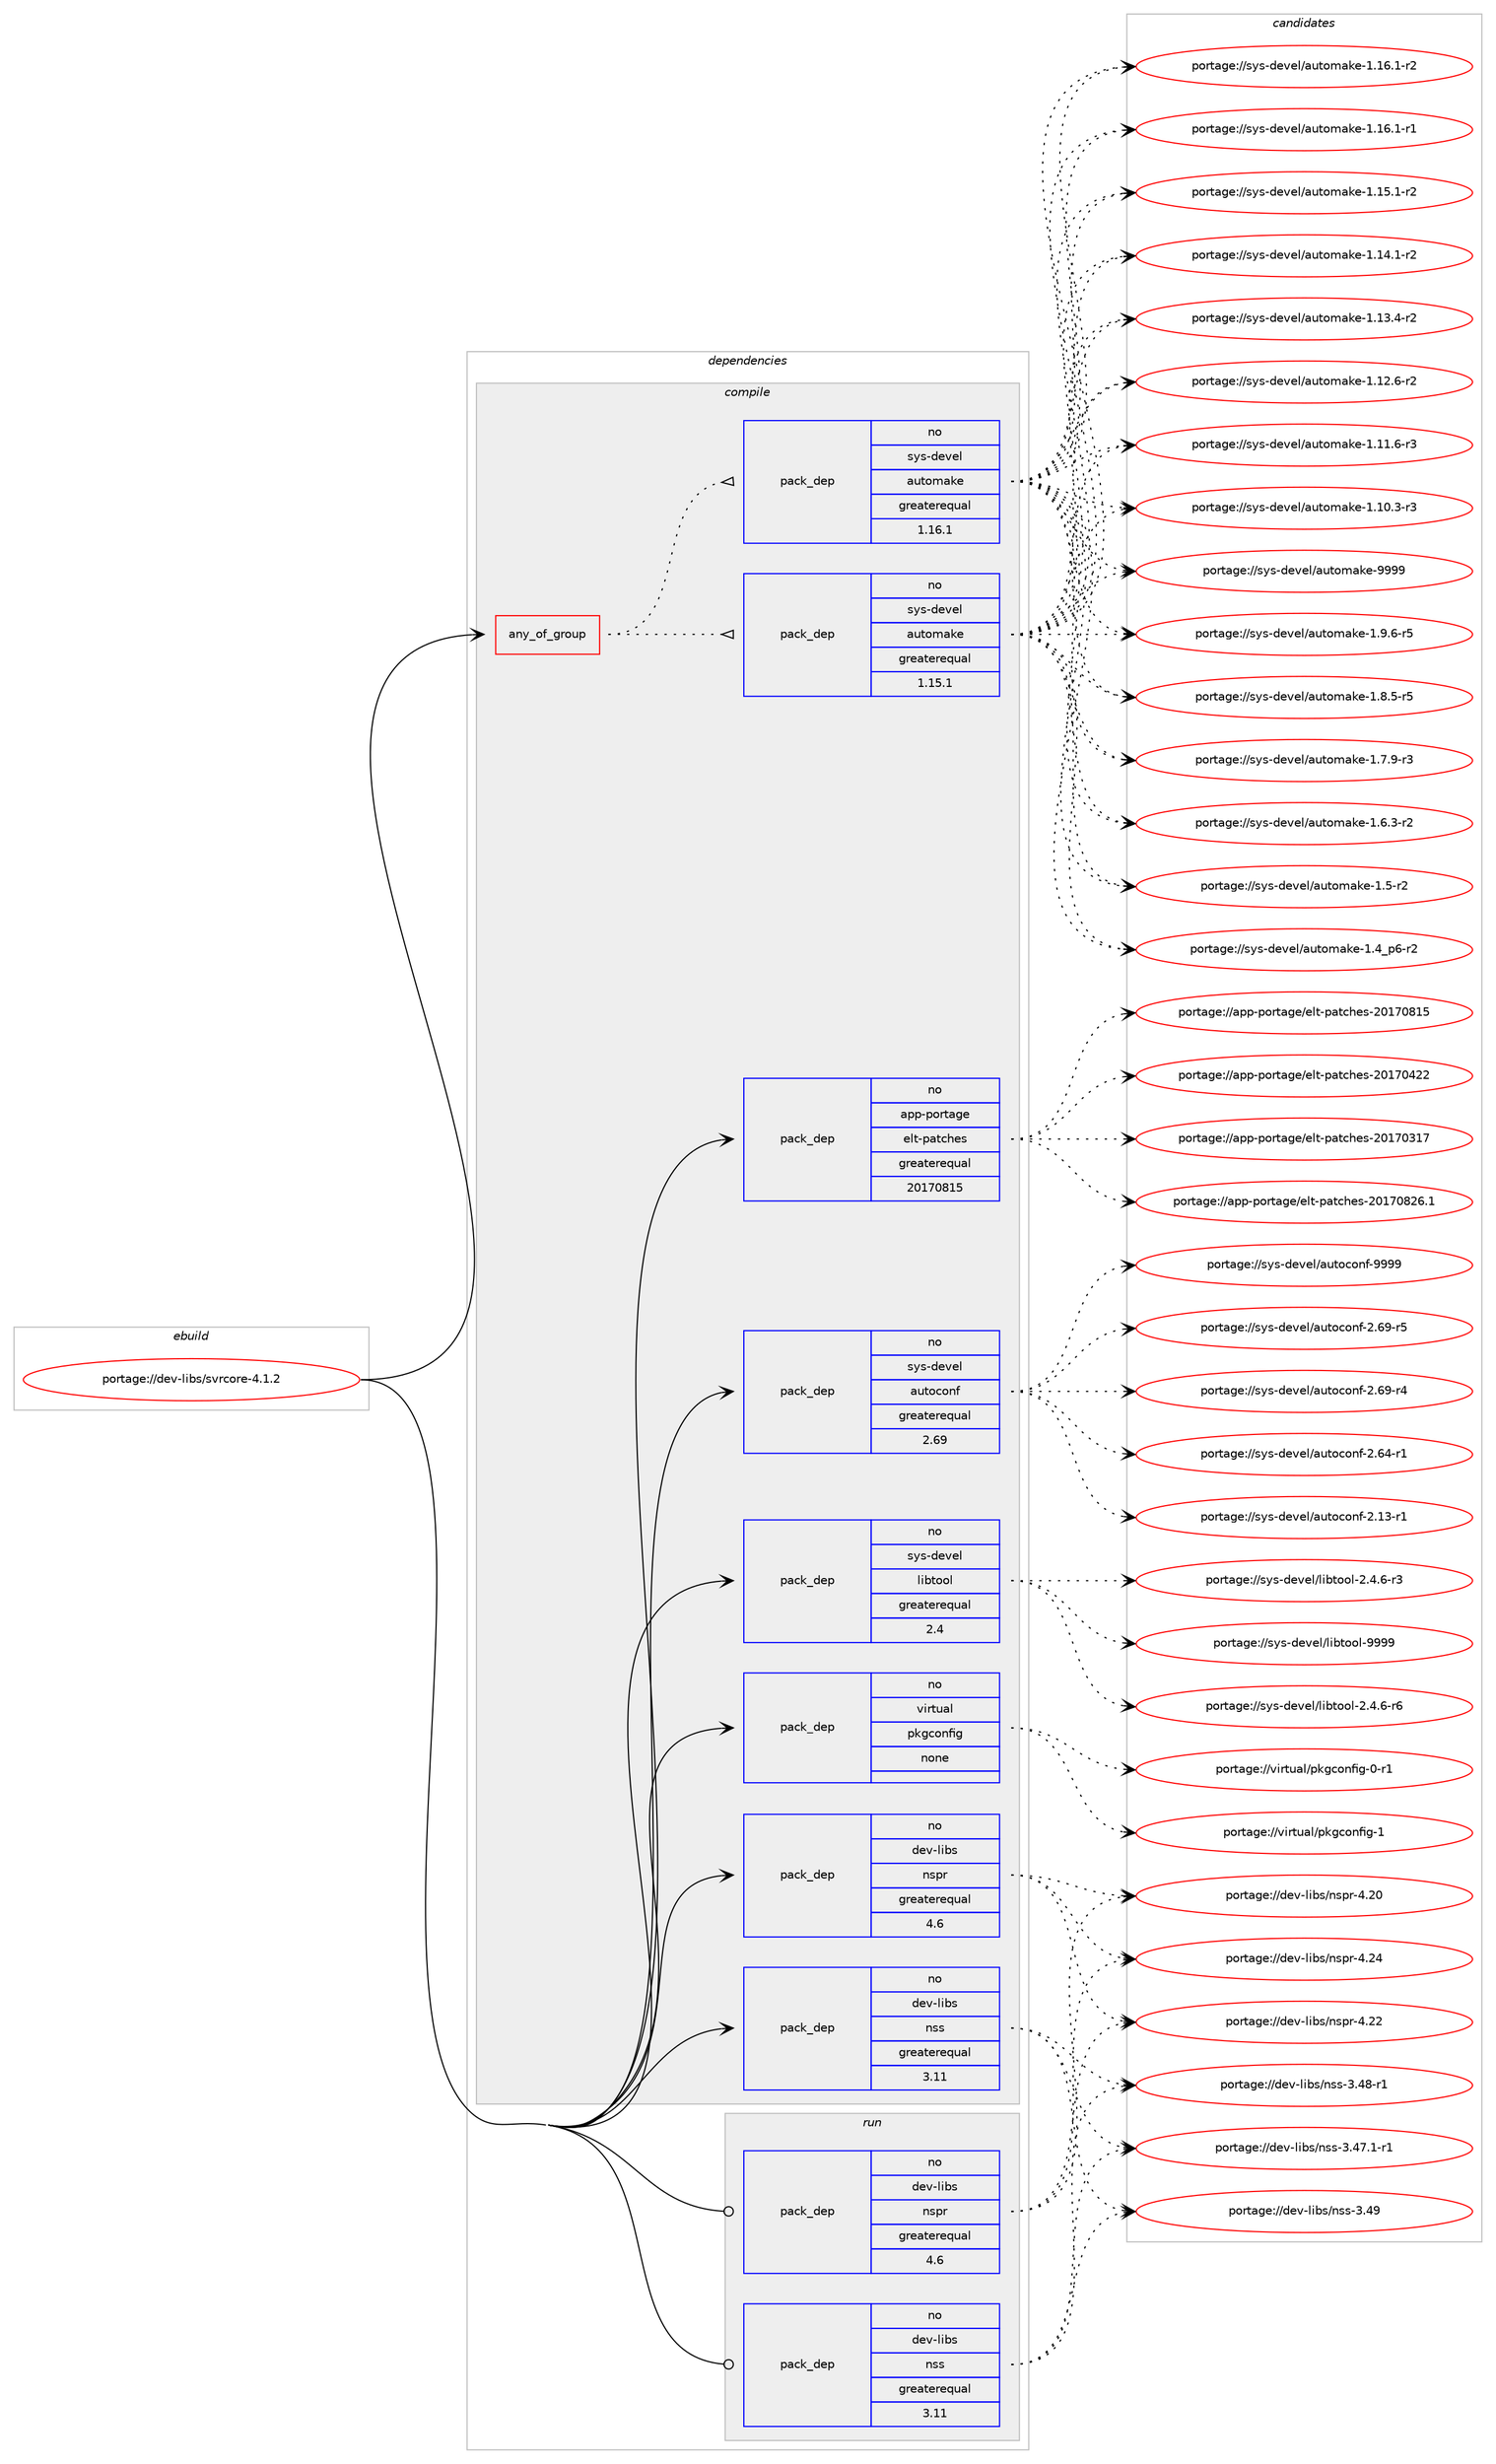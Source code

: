 digraph prolog {

# *************
# Graph options
# *************

newrank=true;
concentrate=true;
compound=true;
graph [rankdir=LR,fontname=Helvetica,fontsize=10,ranksep=1.5];#, ranksep=2.5, nodesep=0.2];
edge  [arrowhead=vee];
node  [fontname=Helvetica,fontsize=10];

# **********
# The ebuild
# **********

subgraph cluster_leftcol {
color=gray;
label=<<i>ebuild</i>>;
id [label="portage://dev-libs/svrcore-4.1.2", color=red, width=4, href="../dev-libs/svrcore-4.1.2.svg"];
}

# ****************
# The dependencies
# ****************

subgraph cluster_midcol {
color=gray;
label=<<i>dependencies</i>>;
subgraph cluster_compile {
fillcolor="#eeeeee";
style=filled;
label=<<i>compile</i>>;
subgraph any4936 {
dependency507627 [label=<<TABLE BORDER="0" CELLBORDER="1" CELLSPACING="0" CELLPADDING="4"><TR><TD CELLPADDING="10">any_of_group</TD></TR></TABLE>>, shape=none, color=red];subgraph pack378563 {
dependency507628 [label=<<TABLE BORDER="0" CELLBORDER="1" CELLSPACING="0" CELLPADDING="4" WIDTH="220"><TR><TD ROWSPAN="6" CELLPADDING="30">pack_dep</TD></TR><TR><TD WIDTH="110">no</TD></TR><TR><TD>sys-devel</TD></TR><TR><TD>automake</TD></TR><TR><TD>greaterequal</TD></TR><TR><TD>1.16.1</TD></TR></TABLE>>, shape=none, color=blue];
}
dependency507627:e -> dependency507628:w [weight=20,style="dotted",arrowhead="oinv"];
subgraph pack378564 {
dependency507629 [label=<<TABLE BORDER="0" CELLBORDER="1" CELLSPACING="0" CELLPADDING="4" WIDTH="220"><TR><TD ROWSPAN="6" CELLPADDING="30">pack_dep</TD></TR><TR><TD WIDTH="110">no</TD></TR><TR><TD>sys-devel</TD></TR><TR><TD>automake</TD></TR><TR><TD>greaterequal</TD></TR><TR><TD>1.15.1</TD></TR></TABLE>>, shape=none, color=blue];
}
dependency507627:e -> dependency507629:w [weight=20,style="dotted",arrowhead="oinv"];
}
id:e -> dependency507627:w [weight=20,style="solid",arrowhead="vee"];
subgraph pack378565 {
dependency507630 [label=<<TABLE BORDER="0" CELLBORDER="1" CELLSPACING="0" CELLPADDING="4" WIDTH="220"><TR><TD ROWSPAN="6" CELLPADDING="30">pack_dep</TD></TR><TR><TD WIDTH="110">no</TD></TR><TR><TD>app-portage</TD></TR><TR><TD>elt-patches</TD></TR><TR><TD>greaterequal</TD></TR><TR><TD>20170815</TD></TR></TABLE>>, shape=none, color=blue];
}
id:e -> dependency507630:w [weight=20,style="solid",arrowhead="vee"];
subgraph pack378566 {
dependency507631 [label=<<TABLE BORDER="0" CELLBORDER="1" CELLSPACING="0" CELLPADDING="4" WIDTH="220"><TR><TD ROWSPAN="6" CELLPADDING="30">pack_dep</TD></TR><TR><TD WIDTH="110">no</TD></TR><TR><TD>dev-libs</TD></TR><TR><TD>nspr</TD></TR><TR><TD>greaterequal</TD></TR><TR><TD>4.6</TD></TR></TABLE>>, shape=none, color=blue];
}
id:e -> dependency507631:w [weight=20,style="solid",arrowhead="vee"];
subgraph pack378567 {
dependency507632 [label=<<TABLE BORDER="0" CELLBORDER="1" CELLSPACING="0" CELLPADDING="4" WIDTH="220"><TR><TD ROWSPAN="6" CELLPADDING="30">pack_dep</TD></TR><TR><TD WIDTH="110">no</TD></TR><TR><TD>dev-libs</TD></TR><TR><TD>nss</TD></TR><TR><TD>greaterequal</TD></TR><TR><TD>3.11</TD></TR></TABLE>>, shape=none, color=blue];
}
id:e -> dependency507632:w [weight=20,style="solid",arrowhead="vee"];
subgraph pack378568 {
dependency507633 [label=<<TABLE BORDER="0" CELLBORDER="1" CELLSPACING="0" CELLPADDING="4" WIDTH="220"><TR><TD ROWSPAN="6" CELLPADDING="30">pack_dep</TD></TR><TR><TD WIDTH="110">no</TD></TR><TR><TD>sys-devel</TD></TR><TR><TD>autoconf</TD></TR><TR><TD>greaterequal</TD></TR><TR><TD>2.69</TD></TR></TABLE>>, shape=none, color=blue];
}
id:e -> dependency507633:w [weight=20,style="solid",arrowhead="vee"];
subgraph pack378569 {
dependency507634 [label=<<TABLE BORDER="0" CELLBORDER="1" CELLSPACING="0" CELLPADDING="4" WIDTH="220"><TR><TD ROWSPAN="6" CELLPADDING="30">pack_dep</TD></TR><TR><TD WIDTH="110">no</TD></TR><TR><TD>sys-devel</TD></TR><TR><TD>libtool</TD></TR><TR><TD>greaterequal</TD></TR><TR><TD>2.4</TD></TR></TABLE>>, shape=none, color=blue];
}
id:e -> dependency507634:w [weight=20,style="solid",arrowhead="vee"];
subgraph pack378570 {
dependency507635 [label=<<TABLE BORDER="0" CELLBORDER="1" CELLSPACING="0" CELLPADDING="4" WIDTH="220"><TR><TD ROWSPAN="6" CELLPADDING="30">pack_dep</TD></TR><TR><TD WIDTH="110">no</TD></TR><TR><TD>virtual</TD></TR><TR><TD>pkgconfig</TD></TR><TR><TD>none</TD></TR><TR><TD></TD></TR></TABLE>>, shape=none, color=blue];
}
id:e -> dependency507635:w [weight=20,style="solid",arrowhead="vee"];
}
subgraph cluster_compileandrun {
fillcolor="#eeeeee";
style=filled;
label=<<i>compile and run</i>>;
}
subgraph cluster_run {
fillcolor="#eeeeee";
style=filled;
label=<<i>run</i>>;
subgraph pack378571 {
dependency507636 [label=<<TABLE BORDER="0" CELLBORDER="1" CELLSPACING="0" CELLPADDING="4" WIDTH="220"><TR><TD ROWSPAN="6" CELLPADDING="30">pack_dep</TD></TR><TR><TD WIDTH="110">no</TD></TR><TR><TD>dev-libs</TD></TR><TR><TD>nspr</TD></TR><TR><TD>greaterequal</TD></TR><TR><TD>4.6</TD></TR></TABLE>>, shape=none, color=blue];
}
id:e -> dependency507636:w [weight=20,style="solid",arrowhead="odot"];
subgraph pack378572 {
dependency507637 [label=<<TABLE BORDER="0" CELLBORDER="1" CELLSPACING="0" CELLPADDING="4" WIDTH="220"><TR><TD ROWSPAN="6" CELLPADDING="30">pack_dep</TD></TR><TR><TD WIDTH="110">no</TD></TR><TR><TD>dev-libs</TD></TR><TR><TD>nss</TD></TR><TR><TD>greaterequal</TD></TR><TR><TD>3.11</TD></TR></TABLE>>, shape=none, color=blue];
}
id:e -> dependency507637:w [weight=20,style="solid",arrowhead="odot"];
}
}

# **************
# The candidates
# **************

subgraph cluster_choices {
rank=same;
color=gray;
label=<<i>candidates</i>>;

subgraph choice378563 {
color=black;
nodesep=1;
choice115121115451001011181011084797117116111109971071014557575757 [label="portage://sys-devel/automake-9999", color=red, width=4,href="../sys-devel/automake-9999.svg"];
choice115121115451001011181011084797117116111109971071014549465746544511453 [label="portage://sys-devel/automake-1.9.6-r5", color=red, width=4,href="../sys-devel/automake-1.9.6-r5.svg"];
choice115121115451001011181011084797117116111109971071014549465646534511453 [label="portage://sys-devel/automake-1.8.5-r5", color=red, width=4,href="../sys-devel/automake-1.8.5-r5.svg"];
choice115121115451001011181011084797117116111109971071014549465546574511451 [label="portage://sys-devel/automake-1.7.9-r3", color=red, width=4,href="../sys-devel/automake-1.7.9-r3.svg"];
choice115121115451001011181011084797117116111109971071014549465446514511450 [label="portage://sys-devel/automake-1.6.3-r2", color=red, width=4,href="../sys-devel/automake-1.6.3-r2.svg"];
choice11512111545100101118101108479711711611110997107101454946534511450 [label="portage://sys-devel/automake-1.5-r2", color=red, width=4,href="../sys-devel/automake-1.5-r2.svg"];
choice115121115451001011181011084797117116111109971071014549465295112544511450 [label="portage://sys-devel/automake-1.4_p6-r2", color=red, width=4,href="../sys-devel/automake-1.4_p6-r2.svg"];
choice11512111545100101118101108479711711611110997107101454946495446494511450 [label="portage://sys-devel/automake-1.16.1-r2", color=red, width=4,href="../sys-devel/automake-1.16.1-r2.svg"];
choice11512111545100101118101108479711711611110997107101454946495446494511449 [label="portage://sys-devel/automake-1.16.1-r1", color=red, width=4,href="../sys-devel/automake-1.16.1-r1.svg"];
choice11512111545100101118101108479711711611110997107101454946495346494511450 [label="portage://sys-devel/automake-1.15.1-r2", color=red, width=4,href="../sys-devel/automake-1.15.1-r2.svg"];
choice11512111545100101118101108479711711611110997107101454946495246494511450 [label="portage://sys-devel/automake-1.14.1-r2", color=red, width=4,href="../sys-devel/automake-1.14.1-r2.svg"];
choice11512111545100101118101108479711711611110997107101454946495146524511450 [label="portage://sys-devel/automake-1.13.4-r2", color=red, width=4,href="../sys-devel/automake-1.13.4-r2.svg"];
choice11512111545100101118101108479711711611110997107101454946495046544511450 [label="portage://sys-devel/automake-1.12.6-r2", color=red, width=4,href="../sys-devel/automake-1.12.6-r2.svg"];
choice11512111545100101118101108479711711611110997107101454946494946544511451 [label="portage://sys-devel/automake-1.11.6-r3", color=red, width=4,href="../sys-devel/automake-1.11.6-r3.svg"];
choice11512111545100101118101108479711711611110997107101454946494846514511451 [label="portage://sys-devel/automake-1.10.3-r3", color=red, width=4,href="../sys-devel/automake-1.10.3-r3.svg"];
dependency507628:e -> choice115121115451001011181011084797117116111109971071014557575757:w [style=dotted,weight="100"];
dependency507628:e -> choice115121115451001011181011084797117116111109971071014549465746544511453:w [style=dotted,weight="100"];
dependency507628:e -> choice115121115451001011181011084797117116111109971071014549465646534511453:w [style=dotted,weight="100"];
dependency507628:e -> choice115121115451001011181011084797117116111109971071014549465546574511451:w [style=dotted,weight="100"];
dependency507628:e -> choice115121115451001011181011084797117116111109971071014549465446514511450:w [style=dotted,weight="100"];
dependency507628:e -> choice11512111545100101118101108479711711611110997107101454946534511450:w [style=dotted,weight="100"];
dependency507628:e -> choice115121115451001011181011084797117116111109971071014549465295112544511450:w [style=dotted,weight="100"];
dependency507628:e -> choice11512111545100101118101108479711711611110997107101454946495446494511450:w [style=dotted,weight="100"];
dependency507628:e -> choice11512111545100101118101108479711711611110997107101454946495446494511449:w [style=dotted,weight="100"];
dependency507628:e -> choice11512111545100101118101108479711711611110997107101454946495346494511450:w [style=dotted,weight="100"];
dependency507628:e -> choice11512111545100101118101108479711711611110997107101454946495246494511450:w [style=dotted,weight="100"];
dependency507628:e -> choice11512111545100101118101108479711711611110997107101454946495146524511450:w [style=dotted,weight="100"];
dependency507628:e -> choice11512111545100101118101108479711711611110997107101454946495046544511450:w [style=dotted,weight="100"];
dependency507628:e -> choice11512111545100101118101108479711711611110997107101454946494946544511451:w [style=dotted,weight="100"];
dependency507628:e -> choice11512111545100101118101108479711711611110997107101454946494846514511451:w [style=dotted,weight="100"];
}
subgraph choice378564 {
color=black;
nodesep=1;
choice115121115451001011181011084797117116111109971071014557575757 [label="portage://sys-devel/automake-9999", color=red, width=4,href="../sys-devel/automake-9999.svg"];
choice115121115451001011181011084797117116111109971071014549465746544511453 [label="portage://sys-devel/automake-1.9.6-r5", color=red, width=4,href="../sys-devel/automake-1.9.6-r5.svg"];
choice115121115451001011181011084797117116111109971071014549465646534511453 [label="portage://sys-devel/automake-1.8.5-r5", color=red, width=4,href="../sys-devel/automake-1.8.5-r5.svg"];
choice115121115451001011181011084797117116111109971071014549465546574511451 [label="portage://sys-devel/automake-1.7.9-r3", color=red, width=4,href="../sys-devel/automake-1.7.9-r3.svg"];
choice115121115451001011181011084797117116111109971071014549465446514511450 [label="portage://sys-devel/automake-1.6.3-r2", color=red, width=4,href="../sys-devel/automake-1.6.3-r2.svg"];
choice11512111545100101118101108479711711611110997107101454946534511450 [label="portage://sys-devel/automake-1.5-r2", color=red, width=4,href="../sys-devel/automake-1.5-r2.svg"];
choice115121115451001011181011084797117116111109971071014549465295112544511450 [label="portage://sys-devel/automake-1.4_p6-r2", color=red, width=4,href="../sys-devel/automake-1.4_p6-r2.svg"];
choice11512111545100101118101108479711711611110997107101454946495446494511450 [label="portage://sys-devel/automake-1.16.1-r2", color=red, width=4,href="../sys-devel/automake-1.16.1-r2.svg"];
choice11512111545100101118101108479711711611110997107101454946495446494511449 [label="portage://sys-devel/automake-1.16.1-r1", color=red, width=4,href="../sys-devel/automake-1.16.1-r1.svg"];
choice11512111545100101118101108479711711611110997107101454946495346494511450 [label="portage://sys-devel/automake-1.15.1-r2", color=red, width=4,href="../sys-devel/automake-1.15.1-r2.svg"];
choice11512111545100101118101108479711711611110997107101454946495246494511450 [label="portage://sys-devel/automake-1.14.1-r2", color=red, width=4,href="../sys-devel/automake-1.14.1-r2.svg"];
choice11512111545100101118101108479711711611110997107101454946495146524511450 [label="portage://sys-devel/automake-1.13.4-r2", color=red, width=4,href="../sys-devel/automake-1.13.4-r2.svg"];
choice11512111545100101118101108479711711611110997107101454946495046544511450 [label="portage://sys-devel/automake-1.12.6-r2", color=red, width=4,href="../sys-devel/automake-1.12.6-r2.svg"];
choice11512111545100101118101108479711711611110997107101454946494946544511451 [label="portage://sys-devel/automake-1.11.6-r3", color=red, width=4,href="../sys-devel/automake-1.11.6-r3.svg"];
choice11512111545100101118101108479711711611110997107101454946494846514511451 [label="portage://sys-devel/automake-1.10.3-r3", color=red, width=4,href="../sys-devel/automake-1.10.3-r3.svg"];
dependency507629:e -> choice115121115451001011181011084797117116111109971071014557575757:w [style=dotted,weight="100"];
dependency507629:e -> choice115121115451001011181011084797117116111109971071014549465746544511453:w [style=dotted,weight="100"];
dependency507629:e -> choice115121115451001011181011084797117116111109971071014549465646534511453:w [style=dotted,weight="100"];
dependency507629:e -> choice115121115451001011181011084797117116111109971071014549465546574511451:w [style=dotted,weight="100"];
dependency507629:e -> choice115121115451001011181011084797117116111109971071014549465446514511450:w [style=dotted,weight="100"];
dependency507629:e -> choice11512111545100101118101108479711711611110997107101454946534511450:w [style=dotted,weight="100"];
dependency507629:e -> choice115121115451001011181011084797117116111109971071014549465295112544511450:w [style=dotted,weight="100"];
dependency507629:e -> choice11512111545100101118101108479711711611110997107101454946495446494511450:w [style=dotted,weight="100"];
dependency507629:e -> choice11512111545100101118101108479711711611110997107101454946495446494511449:w [style=dotted,weight="100"];
dependency507629:e -> choice11512111545100101118101108479711711611110997107101454946495346494511450:w [style=dotted,weight="100"];
dependency507629:e -> choice11512111545100101118101108479711711611110997107101454946495246494511450:w [style=dotted,weight="100"];
dependency507629:e -> choice11512111545100101118101108479711711611110997107101454946495146524511450:w [style=dotted,weight="100"];
dependency507629:e -> choice11512111545100101118101108479711711611110997107101454946495046544511450:w [style=dotted,weight="100"];
dependency507629:e -> choice11512111545100101118101108479711711611110997107101454946494946544511451:w [style=dotted,weight="100"];
dependency507629:e -> choice11512111545100101118101108479711711611110997107101454946494846514511451:w [style=dotted,weight="100"];
}
subgraph choice378565 {
color=black;
nodesep=1;
choice971121124511211111411697103101471011081164511297116991041011154550484955485650544649 [label="portage://app-portage/elt-patches-20170826.1", color=red, width=4,href="../app-portage/elt-patches-20170826.1.svg"];
choice97112112451121111141169710310147101108116451129711699104101115455048495548564953 [label="portage://app-portage/elt-patches-20170815", color=red, width=4,href="../app-portage/elt-patches-20170815.svg"];
choice97112112451121111141169710310147101108116451129711699104101115455048495548525050 [label="portage://app-portage/elt-patches-20170422", color=red, width=4,href="../app-portage/elt-patches-20170422.svg"];
choice97112112451121111141169710310147101108116451129711699104101115455048495548514955 [label="portage://app-portage/elt-patches-20170317", color=red, width=4,href="../app-portage/elt-patches-20170317.svg"];
dependency507630:e -> choice971121124511211111411697103101471011081164511297116991041011154550484955485650544649:w [style=dotted,weight="100"];
dependency507630:e -> choice97112112451121111141169710310147101108116451129711699104101115455048495548564953:w [style=dotted,weight="100"];
dependency507630:e -> choice97112112451121111141169710310147101108116451129711699104101115455048495548525050:w [style=dotted,weight="100"];
dependency507630:e -> choice97112112451121111141169710310147101108116451129711699104101115455048495548514955:w [style=dotted,weight="100"];
}
subgraph choice378566 {
color=black;
nodesep=1;
choice1001011184510810598115471101151121144552465052 [label="portage://dev-libs/nspr-4.24", color=red, width=4,href="../dev-libs/nspr-4.24.svg"];
choice1001011184510810598115471101151121144552465050 [label="portage://dev-libs/nspr-4.22", color=red, width=4,href="../dev-libs/nspr-4.22.svg"];
choice1001011184510810598115471101151121144552465048 [label="portage://dev-libs/nspr-4.20", color=red, width=4,href="../dev-libs/nspr-4.20.svg"];
dependency507631:e -> choice1001011184510810598115471101151121144552465052:w [style=dotted,weight="100"];
dependency507631:e -> choice1001011184510810598115471101151121144552465050:w [style=dotted,weight="100"];
dependency507631:e -> choice1001011184510810598115471101151121144552465048:w [style=dotted,weight="100"];
}
subgraph choice378567 {
color=black;
nodesep=1;
choice1001011184510810598115471101151154551465257 [label="portage://dev-libs/nss-3.49", color=red, width=4,href="../dev-libs/nss-3.49.svg"];
choice10010111845108105981154711011511545514652564511449 [label="portage://dev-libs/nss-3.48-r1", color=red, width=4,href="../dev-libs/nss-3.48-r1.svg"];
choice100101118451081059811547110115115455146525546494511449 [label="portage://dev-libs/nss-3.47.1-r1", color=red, width=4,href="../dev-libs/nss-3.47.1-r1.svg"];
dependency507632:e -> choice1001011184510810598115471101151154551465257:w [style=dotted,weight="100"];
dependency507632:e -> choice10010111845108105981154711011511545514652564511449:w [style=dotted,weight="100"];
dependency507632:e -> choice100101118451081059811547110115115455146525546494511449:w [style=dotted,weight="100"];
}
subgraph choice378568 {
color=black;
nodesep=1;
choice115121115451001011181011084797117116111991111101024557575757 [label="portage://sys-devel/autoconf-9999", color=red, width=4,href="../sys-devel/autoconf-9999.svg"];
choice1151211154510010111810110847971171161119911111010245504654574511453 [label="portage://sys-devel/autoconf-2.69-r5", color=red, width=4,href="../sys-devel/autoconf-2.69-r5.svg"];
choice1151211154510010111810110847971171161119911111010245504654574511452 [label="portage://sys-devel/autoconf-2.69-r4", color=red, width=4,href="../sys-devel/autoconf-2.69-r4.svg"];
choice1151211154510010111810110847971171161119911111010245504654524511449 [label="portage://sys-devel/autoconf-2.64-r1", color=red, width=4,href="../sys-devel/autoconf-2.64-r1.svg"];
choice1151211154510010111810110847971171161119911111010245504649514511449 [label="portage://sys-devel/autoconf-2.13-r1", color=red, width=4,href="../sys-devel/autoconf-2.13-r1.svg"];
dependency507633:e -> choice115121115451001011181011084797117116111991111101024557575757:w [style=dotted,weight="100"];
dependency507633:e -> choice1151211154510010111810110847971171161119911111010245504654574511453:w [style=dotted,weight="100"];
dependency507633:e -> choice1151211154510010111810110847971171161119911111010245504654574511452:w [style=dotted,weight="100"];
dependency507633:e -> choice1151211154510010111810110847971171161119911111010245504654524511449:w [style=dotted,weight="100"];
dependency507633:e -> choice1151211154510010111810110847971171161119911111010245504649514511449:w [style=dotted,weight="100"];
}
subgraph choice378569 {
color=black;
nodesep=1;
choice1151211154510010111810110847108105981161111111084557575757 [label="portage://sys-devel/libtool-9999", color=red, width=4,href="../sys-devel/libtool-9999.svg"];
choice1151211154510010111810110847108105981161111111084550465246544511454 [label="portage://sys-devel/libtool-2.4.6-r6", color=red, width=4,href="../sys-devel/libtool-2.4.6-r6.svg"];
choice1151211154510010111810110847108105981161111111084550465246544511451 [label="portage://sys-devel/libtool-2.4.6-r3", color=red, width=4,href="../sys-devel/libtool-2.4.6-r3.svg"];
dependency507634:e -> choice1151211154510010111810110847108105981161111111084557575757:w [style=dotted,weight="100"];
dependency507634:e -> choice1151211154510010111810110847108105981161111111084550465246544511454:w [style=dotted,weight="100"];
dependency507634:e -> choice1151211154510010111810110847108105981161111111084550465246544511451:w [style=dotted,weight="100"];
}
subgraph choice378570 {
color=black;
nodesep=1;
choice1181051141161179710847112107103991111101021051034549 [label="portage://virtual/pkgconfig-1", color=red, width=4,href="../virtual/pkgconfig-1.svg"];
choice11810511411611797108471121071039911111010210510345484511449 [label="portage://virtual/pkgconfig-0-r1", color=red, width=4,href="../virtual/pkgconfig-0-r1.svg"];
dependency507635:e -> choice1181051141161179710847112107103991111101021051034549:w [style=dotted,weight="100"];
dependency507635:e -> choice11810511411611797108471121071039911111010210510345484511449:w [style=dotted,weight="100"];
}
subgraph choice378571 {
color=black;
nodesep=1;
choice1001011184510810598115471101151121144552465052 [label="portage://dev-libs/nspr-4.24", color=red, width=4,href="../dev-libs/nspr-4.24.svg"];
choice1001011184510810598115471101151121144552465050 [label="portage://dev-libs/nspr-4.22", color=red, width=4,href="../dev-libs/nspr-4.22.svg"];
choice1001011184510810598115471101151121144552465048 [label="portage://dev-libs/nspr-4.20", color=red, width=4,href="../dev-libs/nspr-4.20.svg"];
dependency507636:e -> choice1001011184510810598115471101151121144552465052:w [style=dotted,weight="100"];
dependency507636:e -> choice1001011184510810598115471101151121144552465050:w [style=dotted,weight="100"];
dependency507636:e -> choice1001011184510810598115471101151121144552465048:w [style=dotted,weight="100"];
}
subgraph choice378572 {
color=black;
nodesep=1;
choice1001011184510810598115471101151154551465257 [label="portage://dev-libs/nss-3.49", color=red, width=4,href="../dev-libs/nss-3.49.svg"];
choice10010111845108105981154711011511545514652564511449 [label="portage://dev-libs/nss-3.48-r1", color=red, width=4,href="../dev-libs/nss-3.48-r1.svg"];
choice100101118451081059811547110115115455146525546494511449 [label="portage://dev-libs/nss-3.47.1-r1", color=red, width=4,href="../dev-libs/nss-3.47.1-r1.svg"];
dependency507637:e -> choice1001011184510810598115471101151154551465257:w [style=dotted,weight="100"];
dependency507637:e -> choice10010111845108105981154711011511545514652564511449:w [style=dotted,weight="100"];
dependency507637:e -> choice100101118451081059811547110115115455146525546494511449:w [style=dotted,weight="100"];
}
}

}
